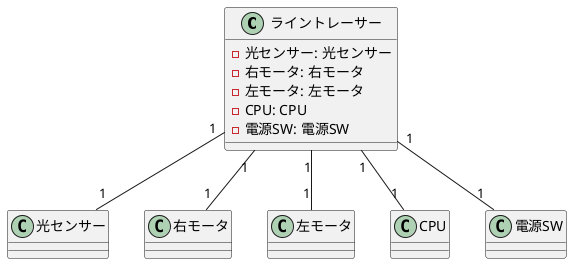 @startuml
class ライントレーサー {
  - 光センサー: 光センサー
  - 右モータ: 右モータ
  - 左モータ: 左モータ
  - CPU: CPU
  - 電源SW: 電源SW
}

class 光センサー
class 右モータ
class 左モータ
class CPU
class 電源SW

ライントレーサー "1" -- "1" 光センサー
ライントレーサー "1" -- "1" 右モータ
ライントレーサー "1" -- "1" 左モータ
ライントレーサー "1" -- "1" CPU
ライントレーサー "1" -- "1" 電源SW
@enduml